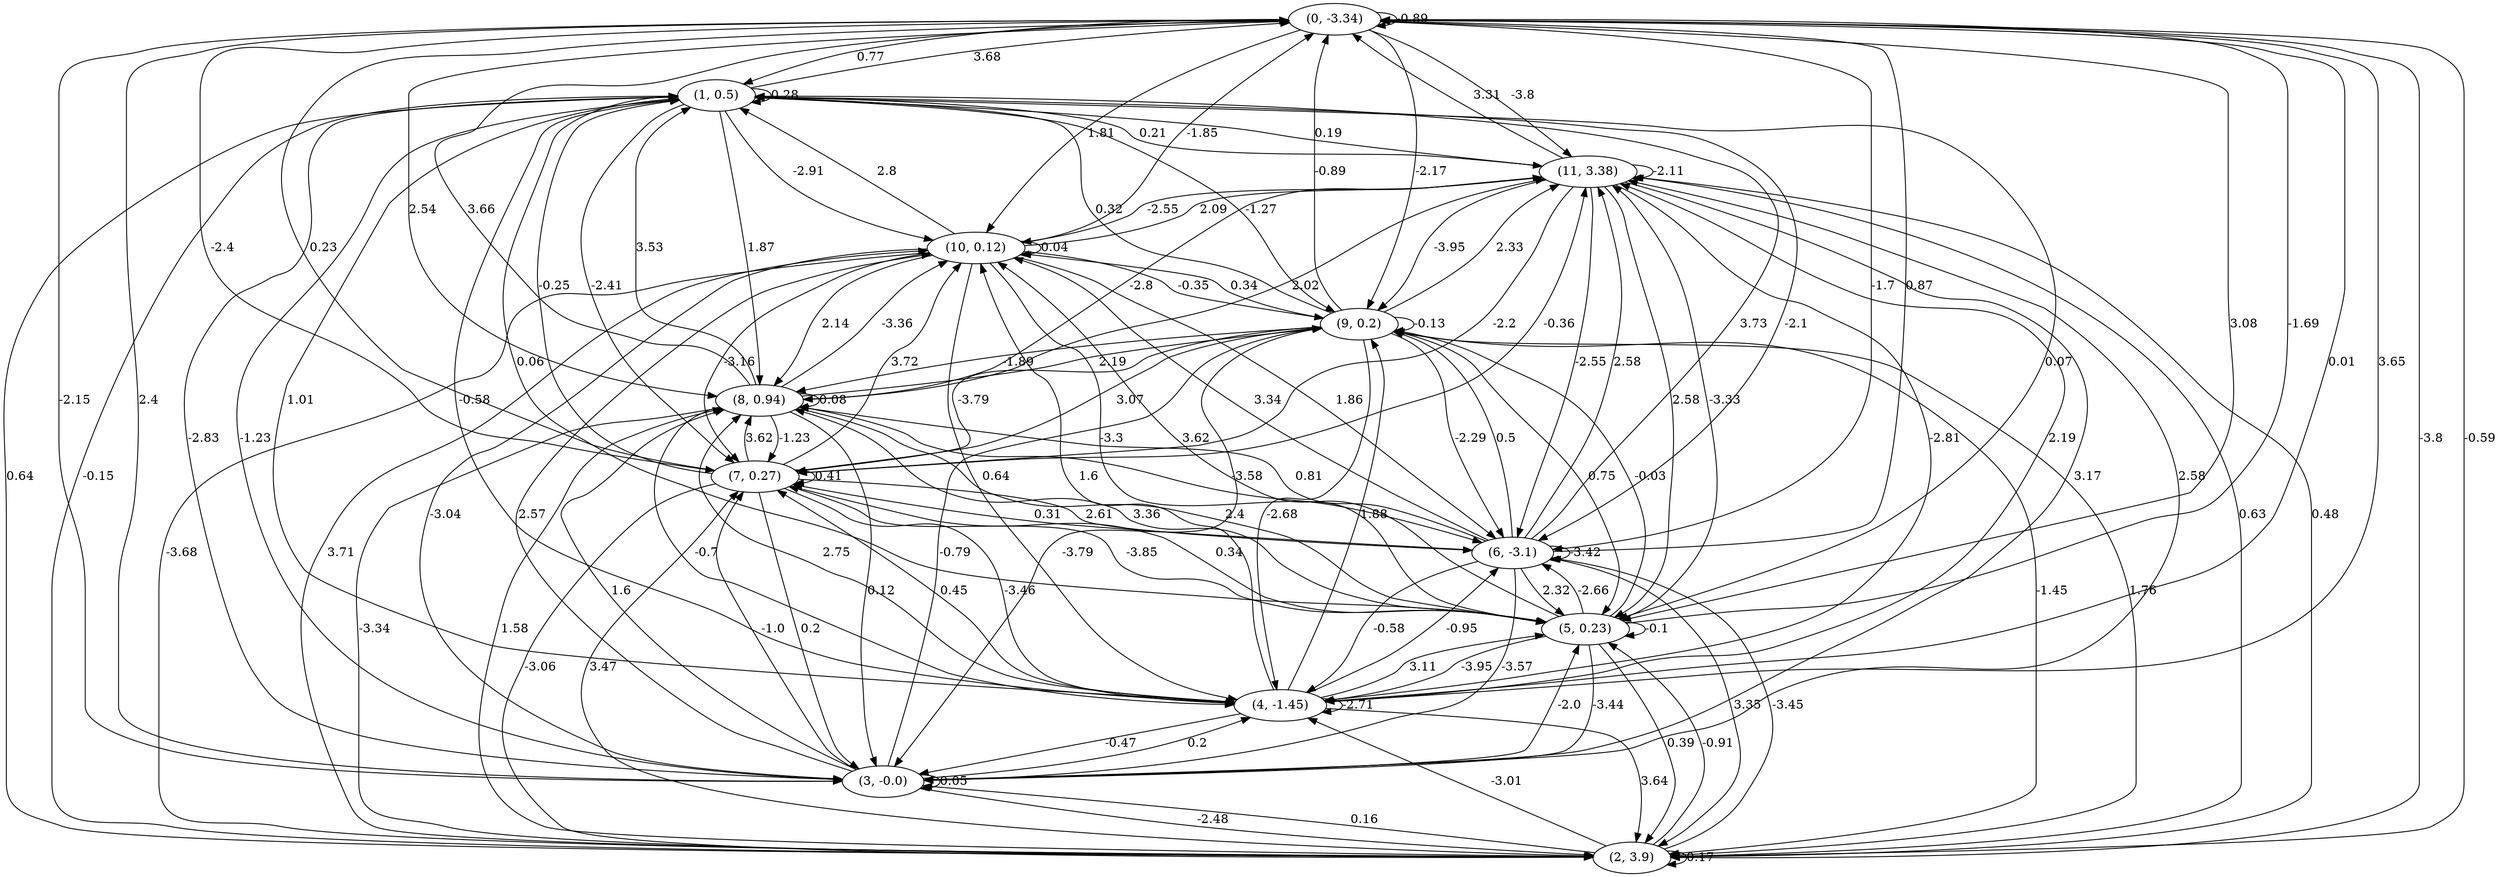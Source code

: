digraph {
    0 [ label = "(0, -3.34)" ]
    1 [ label = "(1, 0.5)" ]
    2 [ label = "(2, 3.9)" ]
    3 [ label = "(3, -0.0)" ]
    4 [ label = "(4, -1.45)" ]
    5 [ label = "(5, 0.23)" ]
    6 [ label = "(6, -3.1)" ]
    7 [ label = "(7, 0.27)" ]
    8 [ label = "(8, 0.94)" ]
    9 [ label = "(9, 0.2)" ]
    10 [ label = "(10, 0.12)" ]
    11 [ label = "(11, 3.38)" ]
    0 -> 0 [ label = "-0.89" ]
    1 -> 1 [ label = "0.28" ]
    2 -> 2 [ label = "0.17" ]
    3 -> 3 [ label = "0.05" ]
    4 -> 4 [ label = "-2.71" ]
    5 -> 5 [ label = "-0.1" ]
    6 -> 6 [ label = "-3.42" ]
    7 -> 7 [ label = "0.41" ]
    8 -> 8 [ label = "0.08" ]
    9 -> 9 [ label = "-0.13" ]
    10 -> 10 [ label = "0.04" ]
    11 -> 11 [ label = "-2.11" ]
    1 -> 0 [ label = "3.68" ]
    2 -> 0 [ label = "-0.59" ]
    3 -> 0 [ label = "2.4" ]
    4 -> 0 [ label = "0.01" ]
    5 -> 0 [ label = "-1.69" ]
    6 -> 0 [ label = "0.87" ]
    7 -> 0 [ label = "0.23" ]
    8 -> 0 [ label = "3.66" ]
    9 -> 0 [ label = "-0.89" ]
    10 -> 0 [ label = "-1.85" ]
    11 -> 0 [ label = "3.31" ]
    0 -> 1 [ label = "0.77" ]
    2 -> 1 [ label = "-0.15" ]
    3 -> 1 [ label = "-2.83" ]
    4 -> 1 [ label = "-0.58" ]
    5 -> 1 [ label = "0.06" ]
    6 -> 1 [ label = "3.73" ]
    7 -> 1 [ label = "-0.25" ]
    8 -> 1 [ label = "3.53" ]
    9 -> 1 [ label = "0.32" ]
    10 -> 1 [ label = "2.8" ]
    11 -> 1 [ label = "0.21" ]
    0 -> 2 [ label = "-3.8" ]
    1 -> 2 [ label = "0.64" ]
    3 -> 2 [ label = "-2.48" ]
    4 -> 2 [ label = "3.64" ]
    5 -> 2 [ label = "0.39" ]
    6 -> 2 [ label = "3.35" ]
    7 -> 2 [ label = "-3.06" ]
    8 -> 2 [ label = "-3.34" ]
    9 -> 2 [ label = "-1.45" ]
    10 -> 2 [ label = "-3.68" ]
    11 -> 2 [ label = "0.63" ]
    0 -> 3 [ label = "-2.15" ]
    1 -> 3 [ label = "-1.23" ]
    2 -> 3 [ label = "0.16" ]
    4 -> 3 [ label = "-0.47" ]
    5 -> 3 [ label = "-3.44" ]
    6 -> 3 [ label = "-3.57" ]
    7 -> 3 [ label = "0.2" ]
    8 -> 3 [ label = "0.12" ]
    9 -> 3 [ label = "-3.79" ]
    10 -> 3 [ label = "-3.04" ]
    11 -> 3 [ label = "3.17" ]
    0 -> 4 [ label = "3.65" ]
    1 -> 4 [ label = "1.01" ]
    2 -> 4 [ label = "-3.01" ]
    3 -> 4 [ label = "0.2" ]
    5 -> 4 [ label = "-3.95" ]
    6 -> 4 [ label = "-0.58" ]
    7 -> 4 [ label = "-3.46" ]
    8 -> 4 [ label = "-0.7" ]
    9 -> 4 [ label = "-2.68" ]
    10 -> 4 [ label = "0.64" ]
    11 -> 4 [ label = "-2.81" ]
    0 -> 5 [ label = "3.08" ]
    1 -> 5 [ label = "0.07" ]
    2 -> 5 [ label = "-0.91" ]
    3 -> 5 [ label = "-2.0" ]
    4 -> 5 [ label = "3.11" ]
    6 -> 5 [ label = "2.32" ]
    7 -> 5 [ label = "0.34" ]
    8 -> 5 [ label = "2.4" ]
    9 -> 5 [ label = "0.75" ]
    10 -> 5 [ label = "-3.3" ]
    11 -> 5 [ label = "2.58" ]
    0 -> 6 [ label = "-1.7" ]
    1 -> 6 [ label = "-2.1" ]
    2 -> 6 [ label = "-3.45" ]
    4 -> 6 [ label = "-0.95" ]
    5 -> 6 [ label = "-2.66" ]
    7 -> 6 [ label = "2.61" ]
    8 -> 6 [ label = "-3.58" ]
    9 -> 6 [ label = "-2.29" ]
    10 -> 6 [ label = "1.86" ]
    11 -> 6 [ label = "-2.55" ]
    0 -> 7 [ label = "-2.4" ]
    1 -> 7 [ label = "-2.41" ]
    2 -> 7 [ label = "3.47" ]
    3 -> 7 [ label = "-1.0" ]
    4 -> 7 [ label = "0.45" ]
    5 -> 7 [ label = "-3.85" ]
    6 -> 7 [ label = "0.31" ]
    8 -> 7 [ label = "-1.23" ]
    9 -> 7 [ label = "-3.79" ]
    10 -> 7 [ label = "-3.16" ]
    11 -> 7 [ label = "-2.2" ]
    0 -> 8 [ label = "2.54" ]
    1 -> 8 [ label = "1.87" ]
    2 -> 8 [ label = "1.58" ]
    3 -> 8 [ label = "1.6" ]
    4 -> 8 [ label = "2.75" ]
    5 -> 8 [ label = "3.36" ]
    6 -> 8 [ label = "0.81" ]
    7 -> 8 [ label = "3.62" ]
    9 -> 8 [ label = "-1.89" ]
    10 -> 8 [ label = "2.14" ]
    11 -> 8 [ label = "-2.8" ]
    0 -> 9 [ label = "-2.17" ]
    1 -> 9 [ label = "-1.27" ]
    2 -> 9 [ label = "1.76" ]
    3 -> 9 [ label = "-0.79" ]
    4 -> 9 [ label = "1.88" ]
    5 -> 9 [ label = "-0.03" ]
    6 -> 9 [ label = "0.5" ]
    7 -> 9 [ label = "3.07" ]
    8 -> 9 [ label = "2.19" ]
    10 -> 9 [ label = "-0.35" ]
    11 -> 9 [ label = "-3.95" ]
    0 -> 10 [ label = "1.81" ]
    1 -> 10 [ label = "-2.91" ]
    2 -> 10 [ label = "3.71" ]
    3 -> 10 [ label = "2.57" ]
    4 -> 10 [ label = "1.6" ]
    5 -> 10 [ label = "3.62" ]
    6 -> 10 [ label = "3.34" ]
    7 -> 10 [ label = "3.72" ]
    8 -> 10 [ label = "-3.36" ]
    9 -> 10 [ label = "0.34" ]
    11 -> 10 [ label = "-2.55" ]
    0 -> 11 [ label = "-3.8" ]
    1 -> 11 [ label = "0.19" ]
    2 -> 11 [ label = "0.48" ]
    3 -> 11 [ label = "2.58" ]
    4 -> 11 [ label = "2.19" ]
    5 -> 11 [ label = "-3.33" ]
    6 -> 11 [ label = "2.58" ]
    7 -> 11 [ label = "-0.36" ]
    8 -> 11 [ label = "2.02" ]
    9 -> 11 [ label = "2.33" ]
    10 -> 11 [ label = "2.09" ]
}

